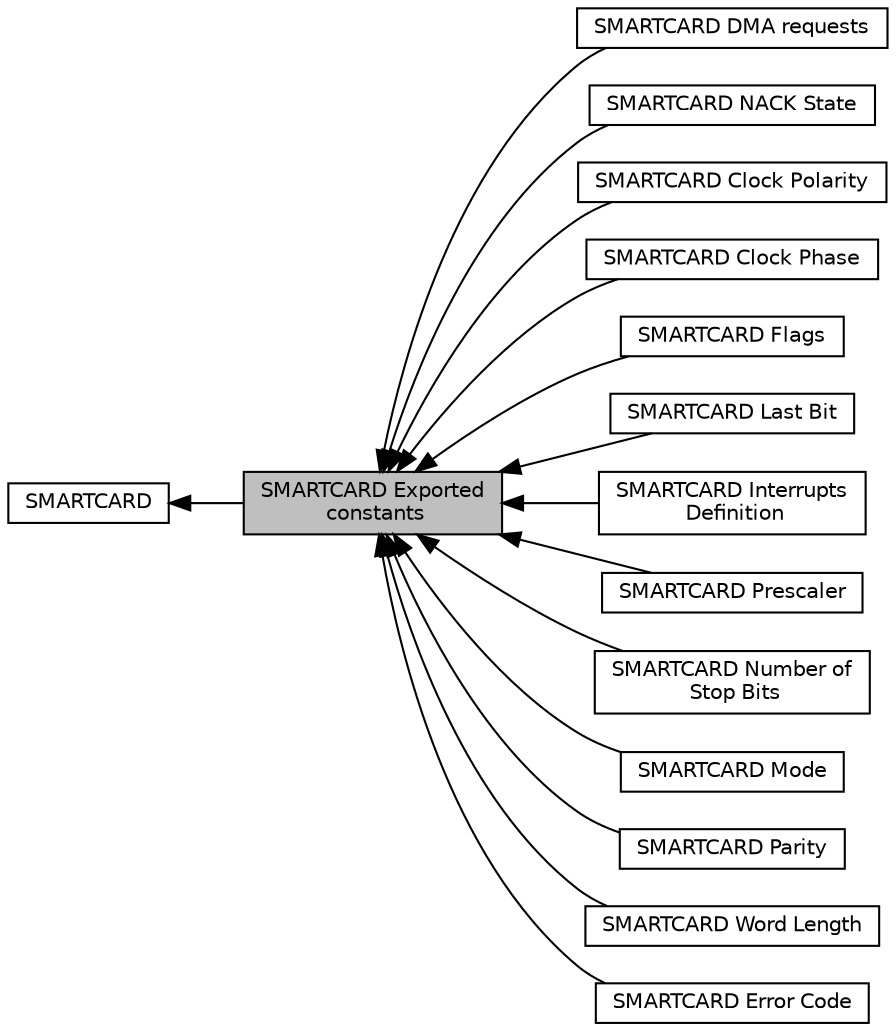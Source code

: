 digraph "SMARTCARD Exported constants"
{
  edge [fontname="Helvetica",fontsize="10",labelfontname="Helvetica",labelfontsize="10"];
  node [fontname="Helvetica",fontsize="10",shape=box];
  rankdir=LR;
  Node12 [label="SMARTCARD DMA requests",height=0.2,width=0.4,color="black", fillcolor="white", style="filled",URL="$group___s_m_a_r_t_c_a_r_d___d_m_a___requests.html",tooltip=" "];
  Node11 [label="SMARTCARD NACK State",height=0.2,width=0.4,color="black", fillcolor="white", style="filled",URL="$group___s_m_a_r_t_c_a_r_d___n_a_c_k___state.html",tooltip=" "];
  Node8 [label="SMARTCARD Clock Polarity",height=0.2,width=0.4,color="black", fillcolor="white", style="filled",URL="$group___s_m_a_r_t_c_a_r_d___clock___polarity.html",tooltip=" "];
  Node9 [label="SMARTCARD Clock Phase",height=0.2,width=0.4,color="black", fillcolor="white", style="filled",URL="$group___s_m_a_r_t_c_a_r_d___clock___phase.html",tooltip=" "];
  Node14 [label="SMARTCARD Flags",height=0.2,width=0.4,color="black", fillcolor="white", style="filled",URL="$group___smart_card___flags.html",tooltip=" "];
  Node2 [label="SMARTCARD",height=0.2,width=0.4,color="black", fillcolor="white", style="filled",URL="$group___s_m_a_r_t_c_a_r_d.html",tooltip="HAL SMARTCARD module driver."];
  Node10 [label="SMARTCARD Last Bit",height=0.2,width=0.4,color="black", fillcolor="white", style="filled",URL="$group___s_m_a_r_t_c_a_r_d___last___bit.html",tooltip=" "];
  Node15 [label="SMARTCARD Interrupts\l Definition",height=0.2,width=0.4,color="black", fillcolor="white", style="filled",URL="$group___smart_card___interrupt__definition.html",tooltip=" "];
  Node13 [label="SMARTCARD Prescaler",height=0.2,width=0.4,color="black", fillcolor="white", style="filled",URL="$group___s_m_a_r_t_c_a_r_d___prescaler.html",tooltip=" "];
  Node5 [label="SMARTCARD Number of\l Stop Bits",height=0.2,width=0.4,color="black", fillcolor="white", style="filled",URL="$group___s_m_a_r_t_c_a_r_d___stop___bits.html",tooltip=" "];
  Node7 [label="SMARTCARD Mode",height=0.2,width=0.4,color="black", fillcolor="white", style="filled",URL="$group___s_m_a_r_t_c_a_r_d___mode.html",tooltip=" "];
  Node1 [label="SMARTCARD Exported\l constants",height=0.2,width=0.4,color="black", fillcolor="grey75", style="filled", fontcolor="black",tooltip=" "];
  Node6 [label="SMARTCARD Parity",height=0.2,width=0.4,color="black", fillcolor="white", style="filled",URL="$group___s_m_a_r_t_c_a_r_d___parity.html",tooltip=" "];
  Node4 [label="SMARTCARD Word Length",height=0.2,width=0.4,color="black", fillcolor="white", style="filled",URL="$group___s_m_a_r_t_c_a_r_d___word___length.html",tooltip=" "];
  Node3 [label="SMARTCARD Error Code",height=0.2,width=0.4,color="black", fillcolor="white", style="filled",URL="$group___s_m_a_r_t_c_a_r_d___error___code.html",tooltip=" "];
  Node2->Node1 [shape=plaintext, dir="back", style="solid"];
  Node1->Node3 [shape=plaintext, dir="back", style="solid"];
  Node1->Node4 [shape=plaintext, dir="back", style="solid"];
  Node1->Node5 [shape=plaintext, dir="back", style="solid"];
  Node1->Node6 [shape=plaintext, dir="back", style="solid"];
  Node1->Node7 [shape=plaintext, dir="back", style="solid"];
  Node1->Node8 [shape=plaintext, dir="back", style="solid"];
  Node1->Node9 [shape=plaintext, dir="back", style="solid"];
  Node1->Node10 [shape=plaintext, dir="back", style="solid"];
  Node1->Node11 [shape=plaintext, dir="back", style="solid"];
  Node1->Node12 [shape=plaintext, dir="back", style="solid"];
  Node1->Node13 [shape=plaintext, dir="back", style="solid"];
  Node1->Node14 [shape=plaintext, dir="back", style="solid"];
  Node1->Node15 [shape=plaintext, dir="back", style="solid"];
}
